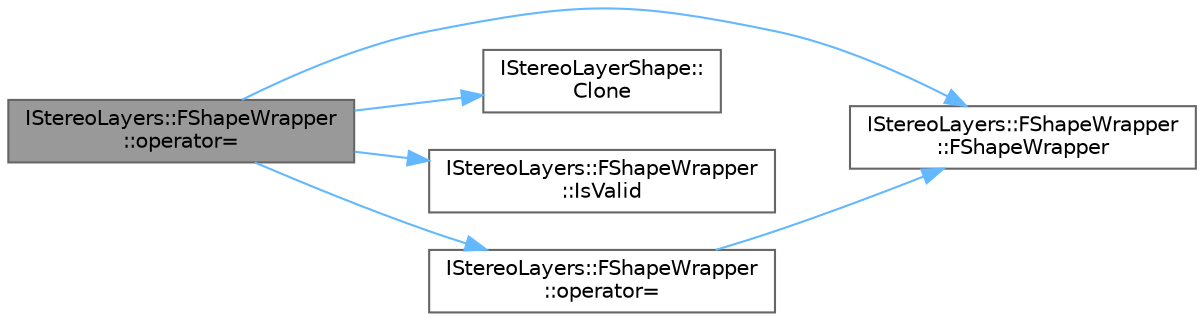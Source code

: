 digraph "IStereoLayers::FShapeWrapper::operator="
{
 // INTERACTIVE_SVG=YES
 // LATEX_PDF_SIZE
  bgcolor="transparent";
  edge [fontname=Helvetica,fontsize=10,labelfontname=Helvetica,labelfontsize=10];
  node [fontname=Helvetica,fontsize=10,shape=box,height=0.2,width=0.4];
  rankdir="LR";
  Node1 [id="Node000001",label="IStereoLayers::FShapeWrapper\l::operator=",height=0.2,width=0.4,color="gray40", fillcolor="grey60", style="filled", fontcolor="black",tooltip=" "];
  Node1 -> Node2 [id="edge1_Node000001_Node000002",color="steelblue1",style="solid",tooltip=" "];
  Node2 [id="Node000002",label="IStereoLayers::FShapeWrapper\l::FShapeWrapper",height=0.2,width=0.4,color="grey40", fillcolor="white", style="filled",URL="$d5/d65/structIStereoLayers_1_1FShapeWrapper.html#ad023155ccbc261a69a35970accb72e6f",tooltip=" "];
  Node1 -> Node3 [id="edge2_Node000001_Node000003",color="steelblue1",style="solid",tooltip=" "];
  Node3 [id="Node000003",label="IStereoLayerShape::\lClone",height=0.2,width=0.4,color="grey40", fillcolor="white", style="filled",URL="$df/d8a/classIStereoLayerShape.html#aafd7881f16834d67399513977db354bd",tooltip=" "];
  Node1 -> Node4 [id="edge3_Node000001_Node000004",color="steelblue1",style="solid",tooltip=" "];
  Node4 [id="Node000004",label="IStereoLayers::FShapeWrapper\l::IsValid",height=0.2,width=0.4,color="grey40", fillcolor="white", style="filled",URL="$d5/d65/structIStereoLayers_1_1FShapeWrapper.html#a12b777efe2cdd8828d5491530ddbd6cb",tooltip=" "];
  Node1 -> Node5 [id="edge4_Node000001_Node000005",color="steelblue1",style="solid",tooltip=" "];
  Node5 [id="Node000005",label="IStereoLayers::FShapeWrapper\l::operator=",height=0.2,width=0.4,color="grey40", fillcolor="white", style="filled",URL="$d5/d65/structIStereoLayers_1_1FShapeWrapper.html#a37f354ab5ab338db1a09369467fa2390",tooltip=" "];
  Node5 -> Node2 [id="edge5_Node000005_Node000002",color="steelblue1",style="solid",tooltip=" "];
}
